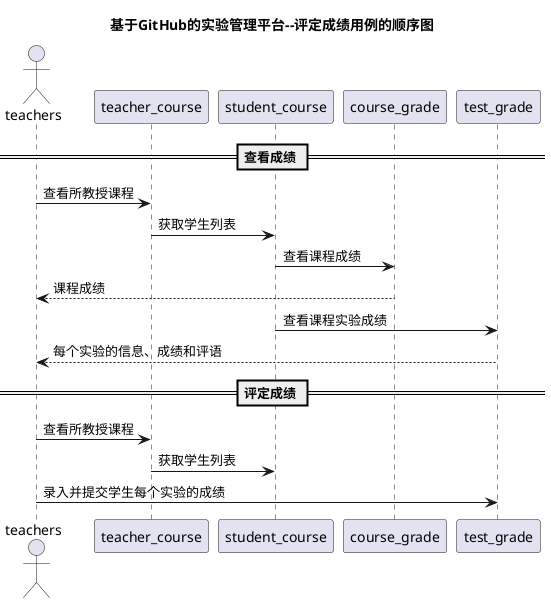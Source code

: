 @startuml
title 基于GitHub的实验管理平台--评定成绩用例的顺序图
actor teachers
== 查看成绩 ==
teachers -> teacher_course : 查看所教授课程
teacher_course -> student_course :获取学生列表
student_course -> course_grade:查看课程成绩
course_grade -->teachers :课程成绩
student_course -> test_grade :查看课程实验成绩
test_grade --> teachers:每个实验的信息、成绩和评语
== 评定成绩 ==
teachers -> teacher_course : 查看所教授课程
teacher_course -> student_course :获取学生列表
teachers ->test_grade:录入并提交学生每个实验的成绩
@enduml